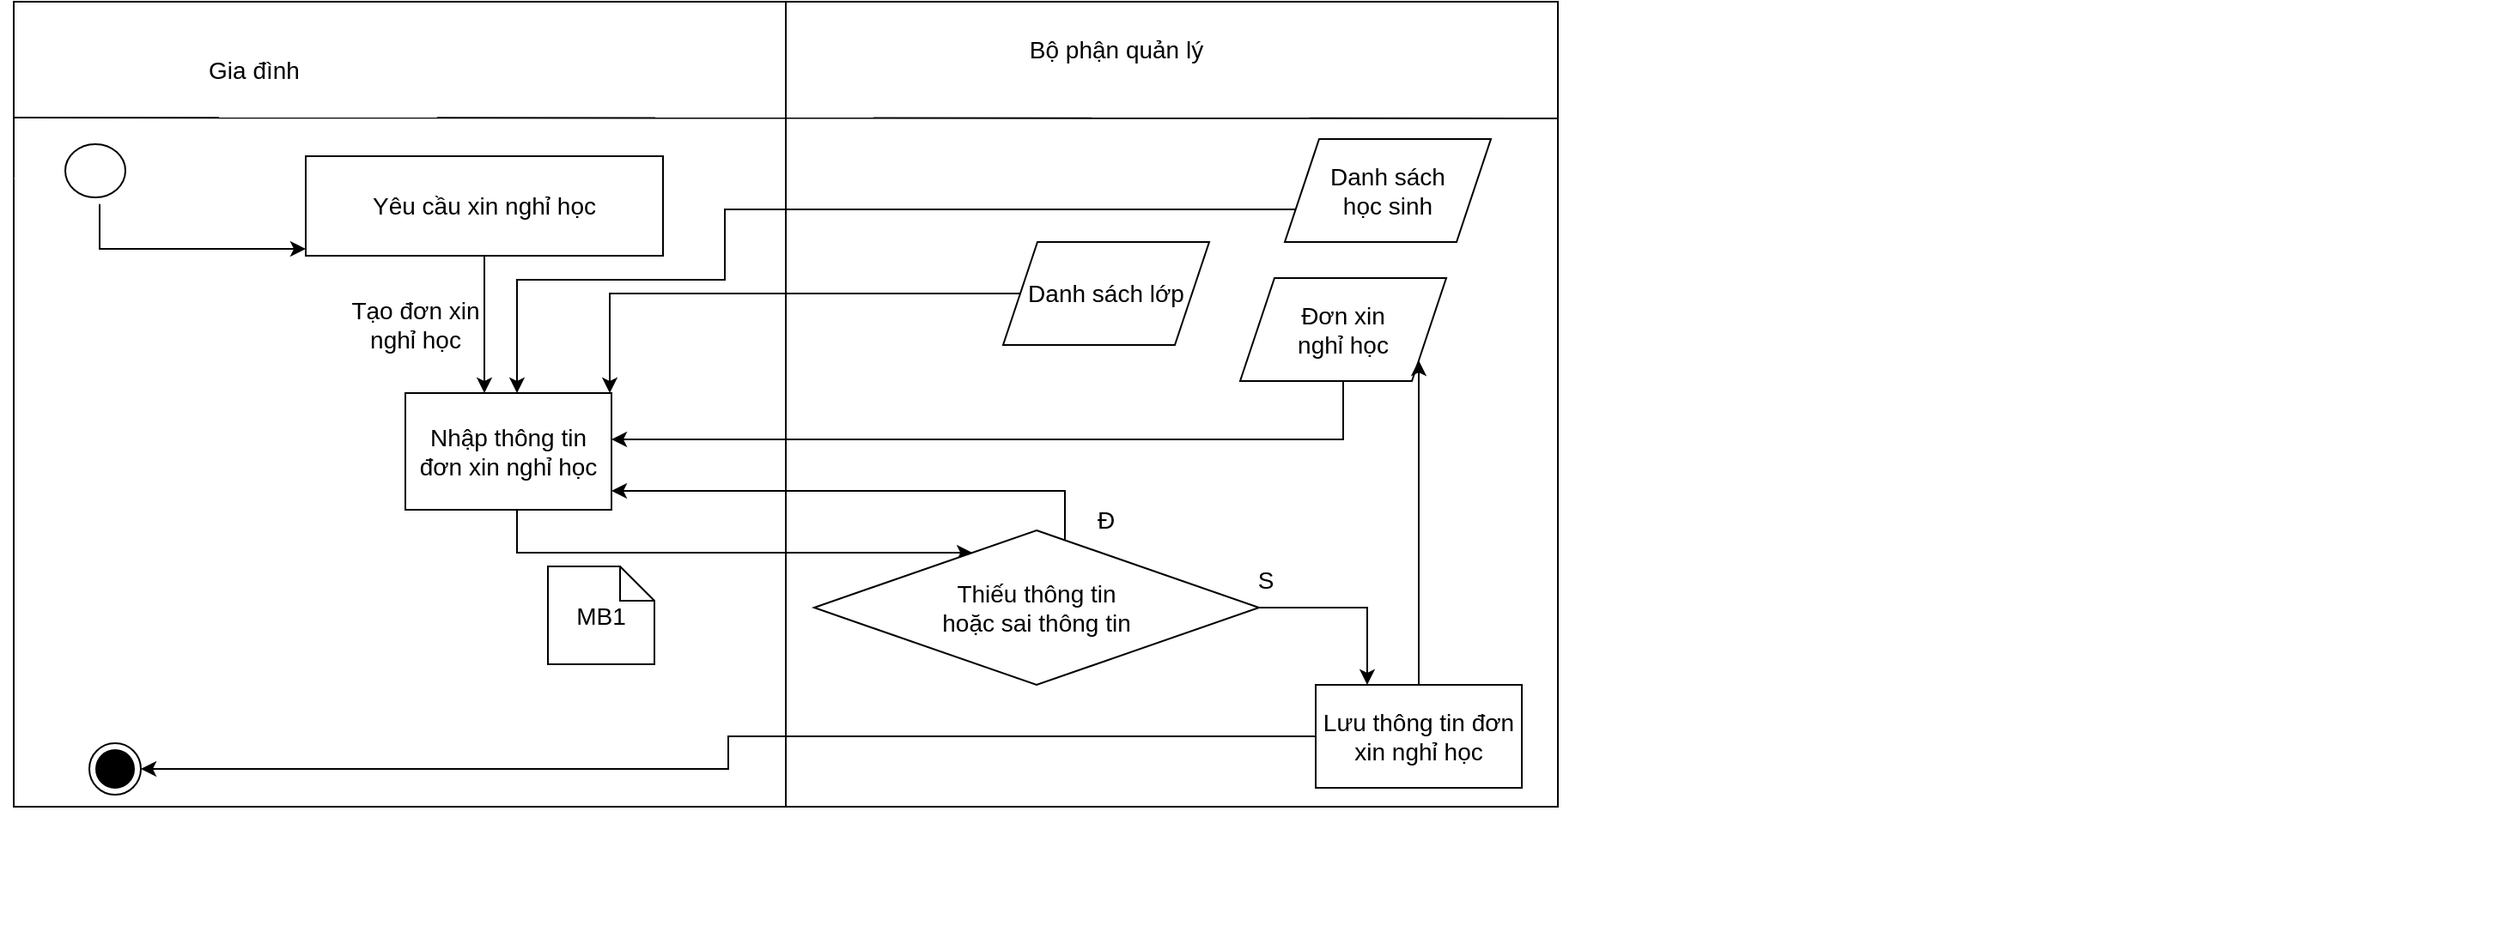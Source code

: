 <mxfile version="14.9.2" type="device" pages="3"><diagram id="L2LKEly-HWcV2AuttBKb" name="xin nghi hoc"><mxGraphModel dx="1419" dy="954" grid="0" gridSize="10" guides="1" tooltips="1" connect="1" arrows="1" fold="1" page="0" pageScale="1" pageWidth="827" pageHeight="1169" background="none" math="0" shadow="0"><root><mxCell id="0"/><mxCell id="1" parent="0"/><mxCell id="rSeQrOgeFPmcxbGHDGbW-1" value="" style="rounded=0;whiteSpace=wrap;html=1;fontSize=20;" parent="1" vertex="1"><mxGeometry x="-260" y="-50" width="899" height="469" as="geometry"/></mxCell><mxCell id="rSeQrOgeFPmcxbGHDGbW-4" value="" style="endArrow=none;html=1;exitX=0;exitY=0.25;exitDx=0;exitDy=0;fontSize=14;entryX=1;entryY=0.145;entryDx=0;entryDy=0;entryPerimeter=0;" parent="1" edge="1" target="rSeQrOgeFPmcxbGHDGbW-1"><mxGeometry width="50" height="50" relative="1" as="geometry"><mxPoint x="-260" y="17.5" as="sourcePoint"/><mxPoint x="230" y="18" as="targetPoint"/></mxGeometry></mxCell><mxCell id="rSeQrOgeFPmcxbGHDGbW-10" style="edgeStyle=none;rounded=0;orthogonalLoop=1;jettySize=auto;html=1;exitX=0;exitY=1;exitDx=0;exitDy=0;strokeColor=#FFFFFF;fontSize=14;" parent="1" source="rSeQrOgeFPmcxbGHDGbW-7" target="rSeQrOgeFPmcxbGHDGbW-1" edge="1"><mxGeometry relative="1" as="geometry"/></mxCell><mxCell id="rSeQrOgeFPmcxbGHDGbW-7" value="" style="ellipse;html=1;shape=startState;fontSize=14;" parent="1" vertex="1"><mxGeometry x="-234" y="29" width="43" height="39" as="geometry"/></mxCell><mxCell id="rSeQrOgeFPmcxbGHDGbW-9" value="" style="ellipse;html=1;shape=endState;fillColor=#000000;fontSize=14;" parent="1" vertex="1"><mxGeometry x="-216" y="382" width="30" height="30" as="geometry"/></mxCell><mxCell id="rSeQrOgeFPmcxbGHDGbW-11" value="&lt;font style=&quot;font-size: 14px;&quot;&gt;Gia đình&lt;/font&gt;" style="text;html=1;strokeColor=none;fillColor=none;align=center;verticalAlign=middle;whiteSpace=wrap;rounded=0;fontSize=14;" parent="1" vertex="1"><mxGeometry x="-190" y="-20" width="140" height="20" as="geometry"/></mxCell><mxCell id="rZD9Q5RkLVb3Wuh5VqSS-16" style="edgeStyle=orthogonalEdgeStyle;rounded=0;orthogonalLoop=1;jettySize=auto;html=1;fontSize=14;" edge="1" parent="1" source="rSeQrOgeFPmcxbGHDGbW-13" target="LHv6nzap8Haqvi9GYtqo-1"><mxGeometry relative="1" as="geometry"><Array as="points"><mxPoint x="33" y="271"/></Array></mxGeometry></mxCell><mxCell id="rSeQrOgeFPmcxbGHDGbW-13" value="Nhập thông tin đơn xin nghỉ học" style="rounded=0;whiteSpace=wrap;html=1;strokeColor=#000000;gradientColor=none;fontSize=14;" parent="1" vertex="1"><mxGeometry x="-32" y="178" width="120" height="68" as="geometry"/></mxCell><mxCell id="rSeQrOgeFPmcxbGHDGbW-20" style="edgeStyle=orthogonalEdgeStyle;rounded=0;orthogonalLoop=1;jettySize=auto;html=1;strokeColor=#000000;fontSize=14;" parent="1" source="rSeQrOgeFPmcxbGHDGbW-7" target="Diq-wewFTYRwqoxsuZ7y-1" edge="1"><mxGeometry relative="1" as="geometry"><mxPoint x="-70.282" y="98" as="sourcePoint"/><Array as="points"><mxPoint x="-210" y="94"/></Array></mxGeometry></mxCell><mxCell id="rZD9Q5RkLVb3Wuh5VqSS-19" style="edgeStyle=orthogonalEdgeStyle;rounded=0;orthogonalLoop=1;jettySize=auto;html=1;entryX=0.25;entryY=0;entryDx=0;entryDy=0;fontSize=14;" edge="1" parent="1" source="LHv6nzap8Haqvi9GYtqo-1" target="rZD9Q5RkLVb3Wuh5VqSS-7"><mxGeometry relative="1" as="geometry"/></mxCell><mxCell id="rZD9Q5RkLVb3Wuh5VqSS-20" style="edgeStyle=orthogonalEdgeStyle;rounded=0;orthogonalLoop=1;jettySize=auto;html=1;fontSize=14;" edge="1" parent="1" source="LHv6nzap8Haqvi9GYtqo-1" target="rSeQrOgeFPmcxbGHDGbW-13"><mxGeometry relative="1" as="geometry"><Array as="points"><mxPoint x="352" y="235"/></Array></mxGeometry></mxCell><mxCell id="LHv6nzap8Haqvi9GYtqo-1" value="Thiếu thông tin &lt;br style=&quot;font-size: 14px;&quot;&gt;hoặc sai thông tin" style="rhombus;whiteSpace=wrap;html=1;strokeColor=#000000;gradientColor=none;fontSize=14;" parent="1" vertex="1"><mxGeometry x="206" y="258" width="259" height="90" as="geometry"/></mxCell><mxCell id="LHv6nzap8Haqvi9GYtqo-3" value="S" style="text;html=1;strokeColor=none;fillColor=none;align=center;verticalAlign=middle;whiteSpace=wrap;rounded=0;fontSize=14;" parent="1" vertex="1"><mxGeometry x="449" y="277" width="40" height="20" as="geometry"/></mxCell><mxCell id="LHv6nzap8Haqvi9GYtqo-5" value="Đ" style="text;html=1;strokeColor=none;fillColor=none;align=center;verticalAlign=middle;whiteSpace=wrap;rounded=0;fontSize=14;" parent="1" vertex="1"><mxGeometry x="356" y="227" width="40" height="50" as="geometry"/></mxCell><mxCell id="rZD9Q5RkLVb3Wuh5VqSS-3" style="edgeStyle=orthogonalEdgeStyle;rounded=0;orthogonalLoop=1;jettySize=auto;html=1;fontSize=14;" edge="1" parent="1" source="Diq-wewFTYRwqoxsuZ7y-1" target="rSeQrOgeFPmcxbGHDGbW-13"><mxGeometry relative="1" as="geometry"><Array as="points"><mxPoint x="14" y="127"/><mxPoint x="14" y="127"/></Array></mxGeometry></mxCell><mxCell id="Diq-wewFTYRwqoxsuZ7y-2" value="" style="shape=image;verticalLabelPosition=bottom;labelBackgroundColor=#ffffff;verticalAlign=top;aspect=fixed;imageAspect=0;image=https://jobpro.vn/bai-viet/wp-content/uploads/2020/11/%C4%90%C6%A1n-xin-ngh%E1%BB%89-h%E1%BB%8Dc.jpg;" parent="1" vertex="1"><mxGeometry x="666.003" y="60.004" width="520" height="427" as="geometry"/></mxCell><mxCell id="Diq-wewFTYRwqoxsuZ7y-6" value="MB1" style="shape=note;size=20;whiteSpace=wrap;html=1;fontSize=14;" parent="1" vertex="1"><mxGeometry x="51" y="279" width="62" height="57" as="geometry"/></mxCell><mxCell id="rZD9Q5RkLVb3Wuh5VqSS-1" value="" style="endArrow=none;html=1;entryX=0.5;entryY=0;entryDx=0;entryDy=0;exitX=0.5;exitY=1;exitDx=0;exitDy=0;" edge="1" parent="1" source="rSeQrOgeFPmcxbGHDGbW-1" target="rSeQrOgeFPmcxbGHDGbW-1"><mxGeometry width="50" height="50" relative="1" as="geometry"><mxPoint x="213" y="198" as="sourcePoint"/><mxPoint x="263" y="148" as="targetPoint"/></mxGeometry></mxCell><mxCell id="rZD9Q5RkLVb3Wuh5VqSS-2" value="&lt;font style=&quot;font-size: 14px;&quot;&gt;Bộ phận quản lý&lt;/font&gt;" style="text;html=1;strokeColor=none;fillColor=none;align=center;verticalAlign=middle;whiteSpace=wrap;rounded=0;fontSize=14;" vertex="1" parent="1"><mxGeometry x="290" y="-32" width="184" height="20" as="geometry"/></mxCell><mxCell id="rZD9Q5RkLVb3Wuh5VqSS-5" style="edgeStyle=orthogonalEdgeStyle;rounded=0;orthogonalLoop=1;jettySize=auto;html=1;fontSize=14;" edge="1" parent="1" source="rZD9Q5RkLVb3Wuh5VqSS-4" target="rSeQrOgeFPmcxbGHDGbW-13"><mxGeometry relative="1" as="geometry"><Array as="points"><mxPoint x="514" y="205"/></Array></mxGeometry></mxCell><mxCell id="rZD9Q5RkLVb3Wuh5VqSS-4" value="Đơn xin &lt;br&gt;nghỉ học" style="shape=parallelogram;perimeter=parallelogramPerimeter;whiteSpace=wrap;html=1;fixedSize=1;strokeColor=#000000;fillColor=#FFFFFF;gradientColor=none;fontSize=14;" vertex="1" parent="1"><mxGeometry x="454" y="111" width="120" height="60" as="geometry"/></mxCell><mxCell id="Diq-wewFTYRwqoxsuZ7y-1" value="&lt;font style=&quot;font-size: 14px;&quot;&gt;Yêu cầu xin nghỉ học&lt;/font&gt;" style="text;html=1;align=center;verticalAlign=middle;whiteSpace=wrap;rounded=0;fillColor=#FFFFFF;strokeColor=#000000;fontSize=14;" parent="1" vertex="1"><mxGeometry x="-90" y="40" width="208" height="58" as="geometry"/></mxCell><mxCell id="rZD9Q5RkLVb3Wuh5VqSS-9" style="edgeStyle=orthogonalEdgeStyle;rounded=0;orthogonalLoop=1;jettySize=auto;html=1;fontSize=14;" edge="1" parent="1" source="rZD9Q5RkLVb3Wuh5VqSS-7" target="rSeQrOgeFPmcxbGHDGbW-9"><mxGeometry relative="1" as="geometry"/></mxCell><mxCell id="rZD9Q5RkLVb3Wuh5VqSS-18" style="edgeStyle=orthogonalEdgeStyle;rounded=0;orthogonalLoop=1;jettySize=auto;html=1;fontSize=14;" edge="1" parent="1" source="rZD9Q5RkLVb3Wuh5VqSS-7" target="rZD9Q5RkLVb3Wuh5VqSS-4"><mxGeometry relative="1" as="geometry"><Array as="points"><mxPoint x="558" y="214"/><mxPoint x="558" y="214"/></Array></mxGeometry></mxCell><mxCell id="rZD9Q5RkLVb3Wuh5VqSS-7" value="Lưu thông tin đơn xin nghỉ học" style="rounded=0;whiteSpace=wrap;html=1;strokeColor=#000000;fillColor=#FFFFFF;gradientColor=none;fontSize=14;" vertex="1" parent="1"><mxGeometry x="498" y="348" width="120" height="60" as="geometry"/></mxCell><mxCell id="rZD9Q5RkLVb3Wuh5VqSS-11" style="edgeStyle=orthogonalEdgeStyle;rounded=0;orthogonalLoop=1;jettySize=auto;html=1;fontSize=14;" edge="1" parent="1" source="rZD9Q5RkLVb3Wuh5VqSS-10" target="rSeQrOgeFPmcxbGHDGbW-13"><mxGeometry relative="1" as="geometry"><Array as="points"><mxPoint x="154" y="71"/><mxPoint x="154" y="112"/><mxPoint x="33" y="112"/></Array></mxGeometry></mxCell><mxCell id="rZD9Q5RkLVb3Wuh5VqSS-10" value="Danh sách &lt;br style=&quot;font-size: 14px;&quot;&gt;học sinh" style="shape=parallelogram;perimeter=parallelogramPerimeter;whiteSpace=wrap;html=1;fixedSize=1;strokeColor=#000000;fillColor=#FFFFFF;gradientColor=none;fontSize=14;" vertex="1" parent="1"><mxGeometry x="480" y="30" width="120" height="60" as="geometry"/></mxCell><mxCell id="rZD9Q5RkLVb3Wuh5VqSS-15" style="edgeStyle=orthogonalEdgeStyle;rounded=0;orthogonalLoop=1;jettySize=auto;html=1;fontSize=14;" edge="1" parent="1" source="rZD9Q5RkLVb3Wuh5VqSS-14" target="rSeQrOgeFPmcxbGHDGbW-13"><mxGeometry relative="1" as="geometry"><Array as="points"><mxPoint x="87" y="120"/></Array></mxGeometry></mxCell><mxCell id="rZD9Q5RkLVb3Wuh5VqSS-14" value="Danh sách lớp" style="shape=parallelogram;perimeter=parallelogramPerimeter;whiteSpace=wrap;html=1;fixedSize=1;strokeColor=#000000;fillColor=#FFFFFF;gradientColor=none;fontSize=14;" vertex="1" parent="1"><mxGeometry x="316" y="90" width="120" height="60" as="geometry"/></mxCell><mxCell id="rZD9Q5RkLVb3Wuh5VqSS-24" value="Tạo đơn xin nghỉ học" style="text;html=1;strokeColor=none;fillColor=none;align=center;verticalAlign=middle;whiteSpace=wrap;rounded=0;fontSize=14;" vertex="1" parent="1"><mxGeometry x="-68" y="126" width="84" height="24" as="geometry"/></mxCell></root></mxGraphModel></diagram><diagram id="JCNbJlL4_ALLkNN-sGJz" name="diem danh"><mxGraphModel dx="1019" dy="554" grid="0" gridSize="10" guides="1" tooltips="1" connect="1" arrows="1" fold="1" page="0" pageScale="1" pageWidth="827" pageHeight="1169" math="0" shadow="0"><root><mxCell id="rx6v1ppkkKjjwGLuSHzt-0"/><mxCell id="rx6v1ppkkKjjwGLuSHzt-1" parent="rx6v1ppkkKjjwGLuSHzt-0"/><mxCell id="rx6v1ppkkKjjwGLuSHzt-2" value="" style="rounded=0;whiteSpace=wrap;html=1;fontSize=14;strokeColor=#000000;gradientColor=none;" parent="rx6v1ppkkKjjwGLuSHzt-1" vertex="1"><mxGeometry x="140" y="10" width="771" height="508" as="geometry"/></mxCell><mxCell id="rx6v1ppkkKjjwGLuSHzt-3" value="" style="endArrow=none;html=1;fontSize=14;strokeColor=#000000;" parent="rx6v1ppkkKjjwGLuSHzt-1" edge="1"><mxGeometry width="50" height="50" relative="1" as="geometry"><mxPoint x="134" y="60" as="sourcePoint"/><mxPoint x="909" y="60" as="targetPoint"/></mxGeometry></mxCell><mxCell id="rx6v1ppkkKjjwGLuSHzt-4" value="" style="ellipse;html=1;shape=startState;fontSize=14;fillColor=#FFFFFF;" parent="rx6v1ppkkKjjwGLuSHzt-1" vertex="1"><mxGeometry x="154" y="82" width="30" height="30" as="geometry"/></mxCell><mxCell id="rx6v1ppkkKjjwGLuSHzt-5" value="" style="edgeStyle=orthogonalEdgeStyle;html=1;verticalAlign=bottom;endArrow=open;endSize=8;fontSize=14;" parent="rx6v1ppkkKjjwGLuSHzt-1" source="rx6v1ppkkKjjwGLuSHzt-4" target="1ot9ZIlXcVRi-SFWVEUZ-0" edge="1"><mxGeometry relative="1" as="geometry"><mxPoint x="300" y="160" as="targetPoint"/><Array as="points"><mxPoint x="169" y="140"/><mxPoint x="230" y="140"/></Array></mxGeometry></mxCell><mxCell id="rx6v1ppkkKjjwGLuSHzt-6" value="" style="ellipse;html=1;shape=endState;fillColor=#000000;fontSize=14;" parent="rx6v1ppkkKjjwGLuSHzt-1" vertex="1"><mxGeometry x="480" y="426" width="30" height="30" as="geometry"/></mxCell><mxCell id="rx6v1ppkkKjjwGLuSHzt-7" value="Giáo viên" style="text;align=center;fontStyle=0;verticalAlign=middle;spacingLeft=3;spacingRight=3;strokeColor=none;rotatable=0;points=[[0,0.5],[1,0.5]];portConstraint=eastwest;fontSize=14;gradientColor=none;" parent="rx6v1ppkkKjjwGLuSHzt-1" vertex="1"><mxGeometry x="240" y="30" width="80" height="26" as="geometry"/></mxCell><mxCell id="VAvT-7FX1gOkU5t5KN3y-4" style="edgeStyle=orthogonalEdgeStyle;rounded=0;orthogonalLoop=1;jettySize=auto;html=1;fontSize=14;" edge="1" parent="rx6v1ppkkKjjwGLuSHzt-1" source="rx6v1ppkkKjjwGLuSHzt-9" target="QM6tkdLyQu8PrwjlGj7n-3"><mxGeometry relative="1" as="geometry"/></mxCell><mxCell id="rx6v1ppkkKjjwGLuSHzt-9" value="Hiện danh sách lớp" style="rounded=0;whiteSpace=wrap;html=1;fontSize=14;strokeColor=#000000;fillColor=#FFFFFF;gradientColor=none;" parent="rx6v1ppkkKjjwGLuSHzt-1" vertex="1"><mxGeometry x="583" y="184" width="150" height="60" as="geometry"/></mxCell><mxCell id="VAvT-7FX1gOkU5t5KN3y-10" style="edgeStyle=orthogonalEdgeStyle;rounded=0;orthogonalLoop=1;jettySize=auto;html=1;fontSize=14;" edge="1" parent="rx6v1ppkkKjjwGLuSHzt-1" source="rx6v1ppkkKjjwGLuSHzt-13" target="QM6tkdLyQu8PrwjlGj7n-12"><mxGeometry relative="1" as="geometry"><Array as="points"><mxPoint x="658" y="355"/></Array></mxGeometry></mxCell><mxCell id="rx6v1ppkkKjjwGLuSHzt-13" value="Hiện danh sách học sinh" style="rounded=0;whiteSpace=wrap;html=1;fontSize=14;strokeColor=#000000;fillColor=#FFFFFF;gradientColor=none;" parent="rx6v1ppkkKjjwGLuSHzt-1" vertex="1"><mxGeometry x="583" y="273" width="150" height="60" as="geometry"/></mxCell><mxCell id="VAvT-7FX1gOkU5t5KN3y-5" style="edgeStyle=orthogonalEdgeStyle;rounded=0;orthogonalLoop=1;jettySize=auto;html=1;fontSize=14;" edge="1" parent="rx6v1ppkkKjjwGLuSHzt-1" source="QM6tkdLyQu8PrwjlGj7n-3" target="VAvT-7FX1gOkU5t5KN3y-2"><mxGeometry relative="1" as="geometry"/></mxCell><mxCell id="VAvT-7FX1gOkU5t5KN3y-8" style="edgeStyle=orthogonalEdgeStyle;rounded=0;orthogonalLoop=1;jettySize=auto;html=1;fontSize=14;" edge="1" parent="rx6v1ppkkKjjwGLuSHzt-1" source="QM6tkdLyQu8PrwjlGj7n-3" target="VAvT-7FX1gOkU5t5KN3y-7"><mxGeometry relative="1" as="geometry"/></mxCell><mxCell id="QM6tkdLyQu8PrwjlGj7n-3" value="&lt;span style=&quot;color: rgb(0, 0, 0); font-size: 14px; font-style: normal; font-weight: 400; letter-spacing: normal; text-align: left; text-indent: 0px; text-transform: none; word-spacing: 0px; font-family: helvetica; background-color: rgb(255, 255, 255); display: inline; float: none;&quot;&gt;Danh sách &lt;br style=&quot;font-size: 14px;&quot;&gt;lớp trống&lt;/span&gt;" style="shape=rhombus;perimeter=rhombusPerimeter;whiteSpace=wrap;html=1;align=center;verticalAlign=middle;fontSize=14;" parent="rx6v1ppkkKjjwGLuSHzt-1" vertex="1"><mxGeometry x="224" y="175" width="120" height="60" as="geometry"/></mxCell><mxCell id="QM6tkdLyQu8PrwjlGj7n-4" value="S" style="text;strokeColor=none;fillColor=none;spacingLeft=4;spacingRight=4;overflow=hidden;rotatable=0;points=[[0,0.5],[1,0.5]];portConstraint=eastwest;fontSize=14;align=left;verticalAlign=middle;" parent="rx6v1ppkkKjjwGLuSHzt-1" vertex="1"><mxGeometry x="357" y="220" width="40" height="30" as="geometry"/></mxCell><mxCell id="VAvT-7FX1gOkU5t5KN3y-14" style="edgeStyle=orthogonalEdgeStyle;rounded=0;orthogonalLoop=1;jettySize=auto;html=1;fontSize=14;" edge="1" parent="rx6v1ppkkKjjwGLuSHzt-1" source="QM6tkdLyQu8PrwjlGj7n-12" target="VAvT-7FX1gOkU5t5KN3y-12"><mxGeometry relative="1" as="geometry"/></mxCell><mxCell id="VAvT-7FX1gOkU5t5KN3y-23" style="edgeStyle=orthogonalEdgeStyle;rounded=0;orthogonalLoop=1;jettySize=auto;html=1;entryX=1;entryY=0;entryDx=0;entryDy=0;fontSize=14;" edge="1" parent="rx6v1ppkkKjjwGLuSHzt-1" source="QM6tkdLyQu8PrwjlGj7n-12" target="rx6v1ppkkKjjwGLuSHzt-6"><mxGeometry relative="1" as="geometry"/></mxCell><mxCell id="QM6tkdLyQu8PrwjlGj7n-12" value="&lt;span style=&quot;color: rgb(0, 0, 0); font-size: 14px; font-style: normal; font-weight: 400; letter-spacing: normal; text-align: left; text-indent: 0px; text-transform: none; word-spacing: 0px; font-family: helvetica; background-color: rgb(255, 255, 255); display: inline; float: none;&quot;&gt;Danh sách &lt;br style=&quot;font-size: 14px;&quot;&gt;học sinh trống&lt;/span&gt;" style="shape=rhombus;perimeter=rhombusPerimeter;whiteSpace=wrap;html=1;align=center;verticalAlign=middle;fontSize=14;" parent="rx6v1ppkkKjjwGLuSHzt-1" vertex="1"><mxGeometry x="357" y="355" width="120" height="60" as="geometry"/></mxCell><mxCell id="QM6tkdLyQu8PrwjlGj7n-16" value="Đ" style="text;strokeColor=none;fillColor=none;spacingLeft=4;spacingRight=4;overflow=hidden;rotatable=0;points=[[0,0.5],[1,0.5]];portConstraint=eastwest;fontSize=14;align=left;verticalAlign=middle;" parent="rx6v1ppkkKjjwGLuSHzt-1" vertex="1"><mxGeometry x="656" y="333" width="40" height="30" as="geometry"/></mxCell><mxCell id="VAvT-7FX1gOkU5t5KN3y-11" style="edgeStyle=orthogonalEdgeStyle;rounded=0;orthogonalLoop=1;jettySize=auto;html=1;fontSize=14;" edge="1" parent="rx6v1ppkkKjjwGLuSHzt-1" source="sFwIhYAJkIbw1WfmKA0A-0" target="rx6v1ppkkKjjwGLuSHzt-13"><mxGeometry relative="1" as="geometry"><Array as="points"><mxPoint x="835" y="303"/></Array></mxGeometry></mxCell><mxCell id="sFwIhYAJkIbw1WfmKA0A-0" value="Danh sách &lt;br style=&quot;font-size: 14px;&quot;&gt;học sinh" style="shape=parallelogram;perimeter=parallelogramPerimeter;whiteSpace=wrap;html=1;fixedSize=1;strokeColor=#000000;fillColor=#FFFFFF;gradientColor=none;fontSize=14;" vertex="1" parent="rx6v1ppkkKjjwGLuSHzt-1"><mxGeometry x="773" y="148" width="120" height="60" as="geometry"/></mxCell><mxCell id="VAvT-7FX1gOkU5t5KN3y-1" style="edgeStyle=orthogonalEdgeStyle;rounded=0;orthogonalLoop=1;jettySize=auto;html=1;fontSize=14;" edge="1" parent="rx6v1ppkkKjjwGLuSHzt-1" source="sFwIhYAJkIbw1WfmKA0A-1" target="rx6v1ppkkKjjwGLuSHzt-9"><mxGeometry relative="1" as="geometry"/></mxCell><mxCell id="sFwIhYAJkIbw1WfmKA0A-1" value="Danh sách lớp" style="shape=parallelogram;perimeter=parallelogramPerimeter;whiteSpace=wrap;html=1;fixedSize=1;strokeColor=#000000;fillColor=#FFFFFF;gradientColor=none;fontSize=14;" vertex="1" parent="rx6v1ppkkKjjwGLuSHzt-1"><mxGeometry x="615" y="82" width="120" height="60" as="geometry"/></mxCell><mxCell id="VAvT-7FX1gOkU5t5KN3y-3" style="edgeStyle=orthogonalEdgeStyle;rounded=0;orthogonalLoop=1;jettySize=auto;html=1;fontSize=14;" edge="1" parent="rx6v1ppkkKjjwGLuSHzt-1" source="1ot9ZIlXcVRi-SFWVEUZ-0" target="rx6v1ppkkKjjwGLuSHzt-9"><mxGeometry relative="1" as="geometry"><Array as="points"><mxPoint x="387" y="184"/></Array></mxGeometry></mxCell><mxCell id="1ot9ZIlXcVRi-SFWVEUZ-0" value="&#10;&#10;&lt;span style=&quot;color: rgb(0, 0, 0); font-family: helvetica; font-size: 14px; font-style: normal; font-weight: 400; letter-spacing: normal; text-align: left; text-indent: 0px; text-transform: none; word-spacing: 0px; background-color: rgb(255, 255, 255); display: inline; float: none;&quot;&gt;Yêu cầu điểm danh học sinh&lt;/span&gt;&#10;&#10;" style="rounded=0;whiteSpace=wrap;html=1;fontSize=14;strokeColor=#000000;fillColor=#FFFFFF;gradientColor=none;" vertex="1" parent="rx6v1ppkkKjjwGLuSHzt-1"><mxGeometry x="327" y="88" width="120" height="60" as="geometry"/></mxCell><mxCell id="1ot9ZIlXcVRi-SFWVEUZ-3" value="" style="endArrow=none;html=1;fontSize=14;entryX=0.5;entryY=0;entryDx=0;entryDy=0;exitX=0.5;exitY=1;exitDx=0;exitDy=0;" edge="1" parent="rx6v1ppkkKjjwGLuSHzt-1" source="rx6v1ppkkKjjwGLuSHzt-2" target="rx6v1ppkkKjjwGLuSHzt-2"><mxGeometry width="50" height="50" relative="1" as="geometry"><mxPoint x="503" y="300" as="sourcePoint"/><mxPoint x="553" y="250" as="targetPoint"/></mxGeometry></mxCell><mxCell id="1ot9ZIlXcVRi-SFWVEUZ-4" value="Bộ phận quản lý" style="text;align=center;fontStyle=0;verticalAlign=middle;spacingLeft=3;spacingRight=3;strokeColor=none;rotatable=0;points=[[0,0.5],[1,0.5]];portConstraint=eastwest;fontSize=14;gradientColor=none;" vertex="1" parent="rx6v1ppkkKjjwGLuSHzt-1"><mxGeometry x="644" y="27" width="80" height="26" as="geometry"/></mxCell><mxCell id="VAvT-7FX1gOkU5t5KN3y-9" style="edgeStyle=orthogonalEdgeStyle;rounded=0;orthogonalLoop=1;jettySize=auto;html=1;fontSize=14;" edge="1" parent="rx6v1ppkkKjjwGLuSHzt-1" source="VAvT-7FX1gOkU5t5KN3y-2" target="rx6v1ppkkKjjwGLuSHzt-13"><mxGeometry relative="1" as="geometry"/></mxCell><mxCell id="VAvT-7FX1gOkU5t5KN3y-2" value="&#10;&#10;&lt;span style=&quot;color: rgb(0, 0, 0); font-family: helvetica; font-size: 14px; font-style: normal; font-weight: 400; letter-spacing: normal; text-align: left; text-indent: 0px; text-transform: none; word-spacing: 0px; background-color: rgb(255, 255, 255); display: inline; float: none;&quot;&gt;Chọn lớp&lt;/span&gt;&#10;&#10;" style="rounded=0;whiteSpace=wrap;html=1;fontSize=14;strokeColor=#000000;fillColor=#FFFFFF;gradientColor=none;" vertex="1" parent="rx6v1ppkkKjjwGLuSHzt-1"><mxGeometry x="220" y="273" width="120" height="60" as="geometry"/></mxCell><mxCell id="VAvT-7FX1gOkU5t5KN3y-7" value="" style="ellipse;html=1;shape=endState;fillColor=#000000;fontSize=14;" vertex="1" parent="rx6v1ppkkKjjwGLuSHzt-1"><mxGeometry x="161" y="190" width="30" height="30" as="geometry"/></mxCell><mxCell id="VAvT-7FX1gOkU5t5KN3y-18" style="edgeStyle=orthogonalEdgeStyle;rounded=0;orthogonalLoop=1;jettySize=auto;html=1;fontSize=14;" edge="1" parent="rx6v1ppkkKjjwGLuSHzt-1" source="VAvT-7FX1gOkU5t5KN3y-12" target="VAvT-7FX1gOkU5t5KN3y-17"><mxGeometry relative="1" as="geometry"/></mxCell><mxCell id="VAvT-7FX1gOkU5t5KN3y-12" value="&#10;&#10;&lt;span style=&quot;color: rgb(0, 0, 0); font-family: helvetica; font-size: 14px; font-style: normal; font-weight: 400; letter-spacing: normal; text-align: left; text-indent: 0px; text-transform: none; word-spacing: 0px; background-color: rgb(255, 255, 255); display: inline; float: none;&quot;&gt;Điểm danh học sinh&lt;/span&gt;&#10;&#10;" style="rounded=0;whiteSpace=wrap;html=1;fontSize=14;strokeColor=#000000;fillColor=#FFFFFF;gradientColor=none;" vertex="1" parent="rx6v1ppkkKjjwGLuSHzt-1"><mxGeometry x="220" y="433" width="120" height="60" as="geometry"/></mxCell><mxCell id="VAvT-7FX1gOkU5t5KN3y-17" value="" style="ellipse;html=1;shape=endState;fillColor=#000000;fontSize=14;" vertex="1" parent="rx6v1ppkkKjjwGLuSHzt-1"><mxGeometry x="154" y="438" width="30" height="30" as="geometry"/></mxCell></root></mxGraphModel></diagram><diagram id="sg4Mj-gqTpiSnuRPEyGn" name="duyet don nghi hoc"><mxGraphModel dx="1419" dy="554" grid="0" gridSize="10" guides="1" tooltips="1" connect="1" arrows="1" fold="1" page="0" pageScale="1" pageWidth="827" pageHeight="1169" math="0" shadow="0"><root><mxCell id="TvKIJjMT_xGr4QXL_ApQ-0"/><mxCell id="TvKIJjMT_xGr4QXL_ApQ-1" parent="TvKIJjMT_xGr4QXL_ApQ-0"/><mxCell id="TvKIJjMT_xGr4QXL_ApQ-2" value="" style="rounded=0;whiteSpace=wrap;html=1;strokeColor=#000000;" parent="TvKIJjMT_xGr4QXL_ApQ-1" vertex="1"><mxGeometry x="-173" y="20" width="707" height="540" as="geometry"/></mxCell><mxCell id="TvKIJjMT_xGr4QXL_ApQ-3" value="" style="endArrow=none;html=1;strokeColor=#000000;entryX=1.001;entryY=0.073;entryDx=0;entryDy=0;entryPerimeter=0;exitX=0.003;exitY=0.075;exitDx=0;exitDy=0;exitPerimeter=0;" parent="TvKIJjMT_xGr4QXL_ApQ-1" target="TvKIJjMT_xGr4QXL_ApQ-2" edge="1"><mxGeometry width="50" height="50" relative="1" as="geometry"><mxPoint x="-175.112" y="60.5" as="sourcePoint"/><mxPoint x="530" y="60" as="targetPoint"/></mxGeometry></mxCell><mxCell id="TvKIJjMT_xGr4QXL_ApQ-4" value="Bộ phận quản lý" style="text;html=1;strokeColor=none;fillColor=none;align=center;verticalAlign=middle;whiteSpace=wrap;rounded=0;" parent="TvKIJjMT_xGr4QXL_ApQ-1" vertex="1"><mxGeometry x="160" y="30" width="150" height="20" as="geometry"/></mxCell><mxCell id="i2Iedhx2XH8Fd_HuRtB0-2" style="edgeStyle=orthogonalEdgeStyle;rounded=0;orthogonalLoop=1;jettySize=auto;html=1;strokeColor=#000000;" parent="TvKIJjMT_xGr4QXL_ApQ-1" source="Qq61gY-fesWXIZpphqTn-0" target="6ZBd3nVoW04OGNJWDAHl-3" edge="1"><mxGeometry relative="1" as="geometry"/></mxCell><mxCell id="Qq61gY-fesWXIZpphqTn-0" value="" style="ellipse;html=1;shape=startState;fontSize=20;fillColor=#FFFFFF;" parent="TvKIJjMT_xGr4QXL_ApQ-1" vertex="1"><mxGeometry x="-159" y="69" width="30" height="30" as="geometry"/></mxCell><mxCell id="Qq61gY-fesWXIZpphqTn-1" value="" style="ellipse;html=1;shape=endState;fillColor=#000000;fontSize=20;" parent="TvKIJjMT_xGr4QXL_ApQ-1" vertex="1"><mxGeometry x="-144" y="478" width="30" height="30" as="geometry"/></mxCell><mxCell id="i2Iedhx2XH8Fd_HuRtB0-3" style="edgeStyle=orthogonalEdgeStyle;rounded=0;orthogonalLoop=1;jettySize=auto;html=1;strokeColor=#000000;" parent="TvKIJjMT_xGr4QXL_ApQ-1" source="Qq61gY-fesWXIZpphqTn-2" target="8Vg7LHcPwAZyoy7vyqoI-0" edge="1"><mxGeometry relative="1" as="geometry"><mxPoint x="350" y="180" as="targetPoint"/></mxGeometry></mxCell><mxCell id="Qq61gY-fesWXIZpphqTn-2" value="Hiện danh sách đơn" style="rounded=0;whiteSpace=wrap;html=1;strokeColor=#000000;" parent="TvKIJjMT_xGr4QXL_ApQ-1" vertex="1"><mxGeometry x="200" y="86" width="120" height="60" as="geometry"/></mxCell><mxCell id="BmUwSbbxeQq0bm9OJxfu-5" value="Đ" style="text;html=1;strokeColor=none;fillColor=none;align=center;verticalAlign=middle;whiteSpace=wrap;rounded=0;" parent="TvKIJjMT_xGr4QXL_ApQ-1" vertex="1"><mxGeometry x="434" y="268" width="40" height="20" as="geometry"/></mxCell><mxCell id="BmUwSbbxeQq0bm9OJxfu-6" value="S" style="text;html=1;strokeColor=none;fillColor=none;align=center;verticalAlign=middle;whiteSpace=wrap;rounded=0;" parent="TvKIJjMT_xGr4QXL_ApQ-1" vertex="1"><mxGeometry x="351" y="273" width="40" height="20" as="geometry"/></mxCell><mxCell id="cXqAjD-uo3ambL1iLQWF-0" value="" style="ellipse;html=1;shape=endState;fillColor=#000000;fontSize=20;" parent="TvKIJjMT_xGr4QXL_ApQ-1" vertex="1"><mxGeometry x="491" y="218" width="30" height="30" as="geometry"/></mxCell><mxCell id="6ZBd3nVoW04OGNJWDAHl-0" value="MB1" style="shape=note;size=20;whiteSpace=wrap;html=1;" parent="TvKIJjMT_xGr4QXL_ApQ-1" vertex="1"><mxGeometry x="374" y="321" width="62" height="57" as="geometry"/></mxCell><mxCell id="m4AdzxFTWGNOB7oGFEoB-0" style="edgeStyle=orthogonalEdgeStyle;rounded=0;orthogonalLoop=1;jettySize=auto;html=1;fontSize=14;" edge="1" parent="TvKIJjMT_xGr4QXL_ApQ-1" source="6ZBd3nVoW04OGNJWDAHl-3" target="Qq61gY-fesWXIZpphqTn-2"><mxGeometry relative="1" as="geometry"/></mxCell><mxCell id="6ZBd3nVoW04OGNJWDAHl-3" value="Yêu cầu duyệt đơn xin nghỉ học" style="text;fillColor=none;spacingLeft=4;spacingRight=4;overflow=hidden;rotatable=0;points=[[0,0.5],[1,0.5]];portConstraint=eastwest;fontSize=12;strokeColor=#000000;" parent="TvKIJjMT_xGr4QXL_ApQ-1" vertex="1"><mxGeometry x="-135" y="146" width="199" height="30" as="geometry"/></mxCell><mxCell id="6ZBd3nVoW04OGNJWDAHl-4" value="Chọn đơn nghỉ học" style="text;strokeColor=none;fillColor=none;spacingLeft=4;spacingRight=4;overflow=hidden;rotatable=0;points=[[0,0.5],[1,0.5]];portConstraint=eastwest;fontSize=12;" parent="TvKIJjMT_xGr4QXL_ApQ-1" vertex="1"><mxGeometry x="228" y="327" width="126" height="30" as="geometry"/></mxCell><mxCell id="zacn_pEk5_pPxgtBy5ub-1" style="edgeStyle=orthogonalEdgeStyle;rounded=0;orthogonalLoop=1;jettySize=auto;html=1;" parent="TvKIJjMT_xGr4QXL_ApQ-1" source="8Vg7LHcPwAZyoy7vyqoI-0" target="cXqAjD-uo3ambL1iLQWF-0" edge="1"><mxGeometry relative="1" as="geometry"/></mxCell><mxCell id="zacn_pEk5_pPxgtBy5ub-2" style="edgeStyle=orthogonalEdgeStyle;rounded=0;orthogonalLoop=1;jettySize=auto;html=1;" parent="TvKIJjMT_xGr4QXL_ApQ-1" source="8Vg7LHcPwAZyoy7vyqoI-0" target="zacn_pEk5_pPxgtBy5ub-3" edge="1"><mxGeometry relative="1" as="geometry"><Array as="points"><mxPoint x="365" y="359"/><mxPoint x="196" y="359"/><mxPoint x="196" y="390"/></Array></mxGeometry></mxCell><mxCell id="8Vg7LHcPwAZyoy7vyqoI-0" value="Danh sách đơn &lt;br&gt;xin nghỉ trống" style="rhombus;whiteSpace=wrap;html=1;strokeColor=#000000;" parent="TvKIJjMT_xGr4QXL_ApQ-1" vertex="1"><mxGeometry x="341" y="227" width="109" height="80" as="geometry"/></mxCell><mxCell id="zacn_pEk5_pPxgtBy5ub-4" style="edgeStyle=orthogonalEdgeStyle;rounded=0;orthogonalLoop=1;jettySize=auto;html=1;" parent="TvKIJjMT_xGr4QXL_ApQ-1" source="zacn_pEk5_pPxgtBy5ub-3" target="Qq61gY-fesWXIZpphqTn-1" edge="1"><mxGeometry relative="1" as="geometry"/></mxCell><mxCell id="tspmQElSO-qqAtOI-wSc-2" style="edgeStyle=orthogonalEdgeStyle;rounded=0;orthogonalLoop=1;jettySize=auto;html=1;fontSize=14;" edge="1" parent="TvKIJjMT_xGr4QXL_ApQ-1" source="zacn_pEk5_pPxgtBy5ub-3" target="cTNexH2jmMy7wuDkcVws-0"><mxGeometry relative="1" as="geometry"><Array as="points"><mxPoint x="178" y="359"/><mxPoint x="178" y="359"/></Array></mxGeometry></mxCell><mxCell id="zacn_pEk5_pPxgtBy5ub-3" value="Duyệt đơn" style="whiteSpace=wrap;html=1;align=center;" parent="TvKIJjMT_xGr4QXL_ApQ-1" vertex="1"><mxGeometry x="147" y="387" width="100" height="40" as="geometry"/></mxCell><mxCell id="m4AdzxFTWGNOB7oGFEoB-1" style="edgeStyle=orthogonalEdgeStyle;rounded=0;orthogonalLoop=1;jettySize=auto;html=1;fontSize=14;" edge="1" parent="TvKIJjMT_xGr4QXL_ApQ-1" source="cTNexH2jmMy7wuDkcVws-0" target="Qq61gY-fesWXIZpphqTn-2"><mxGeometry relative="1" as="geometry"/></mxCell><mxCell id="cTNexH2jmMy7wuDkcVws-0" value="Đơn xin &lt;br&gt;nghỉ học" style="shape=parallelogram;perimeter=parallelogramPerimeter;whiteSpace=wrap;html=1;fixedSize=1;strokeColor=#000000;fillColor=#FFFFFF;gradientColor=none;fontSize=14;" vertex="1" parent="TvKIJjMT_xGr4QXL_ApQ-1"><mxGeometry x="118" y="208" width="120" height="60" as="geometry"/></mxCell><mxCell id="cTNexH2jmMy7wuDkcVws-3" value="Gia đình" style="text;html=1;strokeColor=none;fillColor=none;align=center;verticalAlign=middle;whiteSpace=wrap;rounded=0;fontSize=14;" vertex="1" parent="TvKIJjMT_xGr4QXL_ApQ-1"><mxGeometry x="-54" y="33" width="91" height="20" as="geometry"/></mxCell><mxCell id="cTNexH2jmMy7wuDkcVws-6" value="" style="endArrow=none;html=1;fontSize=14;exitX=0.379;exitY=1.007;exitDx=0;exitDy=0;exitPerimeter=0;" edge="1" parent="TvKIJjMT_xGr4QXL_ApQ-1" source="TvKIJjMT_xGr4QXL_ApQ-2"><mxGeometry width="50" height="50" relative="1" as="geometry"><mxPoint x="313" y="321" as="sourcePoint"/><mxPoint x="96" y="24" as="targetPoint"/></mxGeometry></mxCell><mxCell id="tspmQElSO-qqAtOI-wSc-0" value="S" style="text;html=1;strokeColor=none;fillColor=none;align=center;verticalAlign=middle;whiteSpace=wrap;rounded=0;" vertex="1" parent="TvKIJjMT_xGr4QXL_ApQ-1"><mxGeometry x="332" y="280" width="40" height="20" as="geometry"/></mxCell><mxCell id="tspmQElSO-qqAtOI-wSc-1" value="Chấp nhận hoặc từ chối đơn xin nghỉ học" style="text;html=1;strokeColor=none;fillColor=none;align=center;verticalAlign=middle;whiteSpace=wrap;rounded=0;fontSize=14;" vertex="1" parent="TvKIJjMT_xGr4QXL_ApQ-1"><mxGeometry x="-123" y="380" width="206" height="20" as="geometry"/></mxCell></root></mxGraphModel></diagram></mxfile>